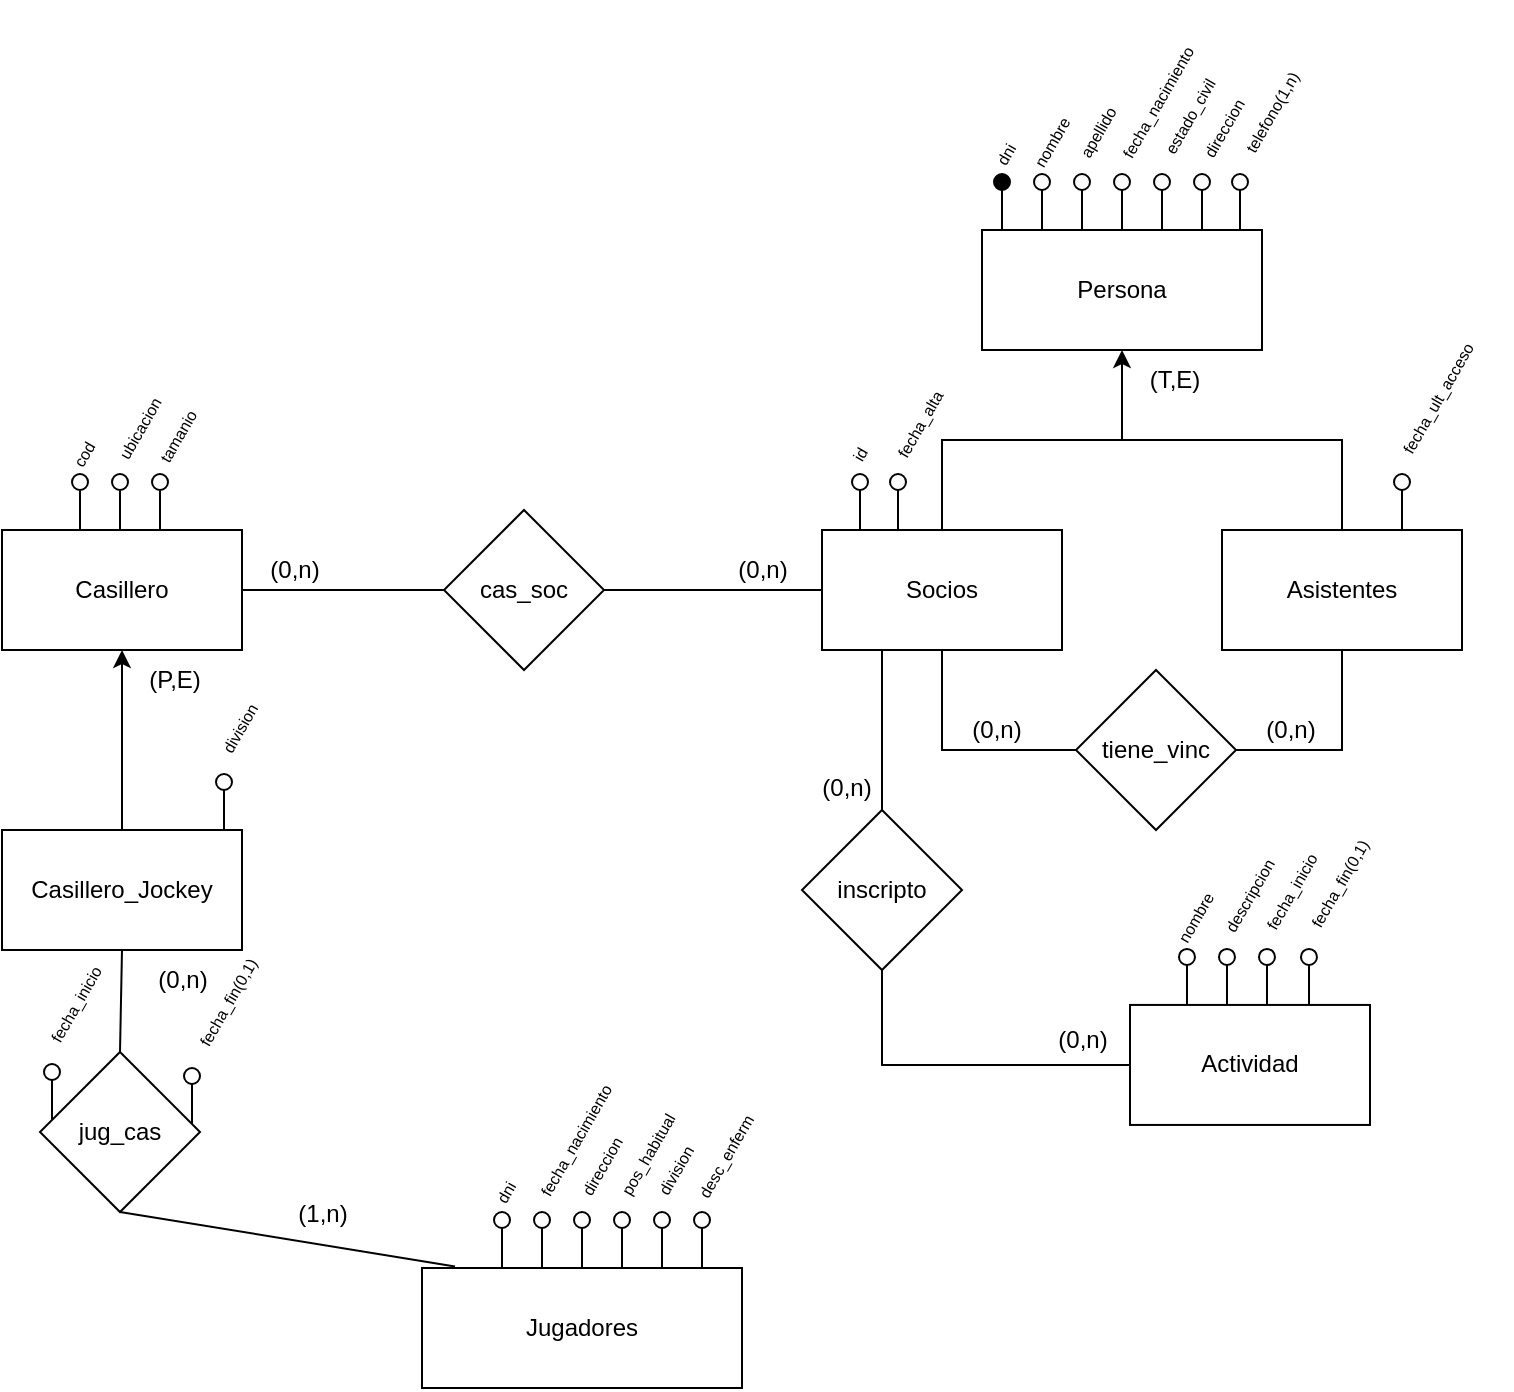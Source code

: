 <mxfile version="26.1.1">
  <diagram name="Page-1" id="zR2J77hOTKXTAiFC28Ge">
    <mxGraphModel dx="1806" dy="531" grid="1" gridSize="10" guides="1" tooltips="1" connect="1" arrows="1" fold="1" page="1" pageScale="1" pageWidth="850" pageHeight="1100" math="0" shadow="0">
      <root>
        <mxCell id="0" />
        <mxCell id="1" parent="0" />
        <mxCell id="EWCJP9FTuBSWdqRKk12x-1" value="Socios" style="rounded=0;whiteSpace=wrap;html=1;" parent="1" vertex="1">
          <mxGeometry x="310" y="570" width="120" height="60" as="geometry" />
        </mxCell>
        <mxCell id="EWCJP9FTuBSWdqRKk12x-2" style="edgeStyle=orthogonalEdgeStyle;rounded=0;orthogonalLoop=1;jettySize=auto;html=1;endArrow=none;startFill=0;" parent="1" source="EWCJP9FTuBSWdqRKk12x-3" edge="1">
          <mxGeometry relative="1" as="geometry">
            <mxPoint x="460" y="520" as="targetPoint" />
            <Array as="points">
              <mxPoint x="570" y="525" />
              <mxPoint x="460" y="525" />
            </Array>
          </mxGeometry>
        </mxCell>
        <mxCell id="EWCJP9FTuBSWdqRKk12x-3" value="Asistentes" style="rounded=0;whiteSpace=wrap;html=1;" parent="1" vertex="1">
          <mxGeometry x="510" y="570" width="120" height="60" as="geometry" />
        </mxCell>
        <mxCell id="EWCJP9FTuBSWdqRKk12x-4" style="edgeStyle=orthogonalEdgeStyle;rounded=0;orthogonalLoop=1;jettySize=auto;html=1;endArrow=none;startFill=1;endFill=1;startArrow=classic;" parent="1" source="EWCJP9FTuBSWdqRKk12x-5" target="EWCJP9FTuBSWdqRKk12x-1" edge="1">
          <mxGeometry relative="1" as="geometry" />
        </mxCell>
        <mxCell id="EWCJP9FTuBSWdqRKk12x-5" value="Persona" style="rounded=0;whiteSpace=wrap;html=1;" parent="1" vertex="1">
          <mxGeometry x="390" y="420" width="140" height="60" as="geometry" />
        </mxCell>
        <mxCell id="EWCJP9FTuBSWdqRKk12x-6" value="(T,E)" style="text;html=1;align=center;verticalAlign=middle;resizable=0;points=[];autosize=1;strokeColor=none;fillColor=none;" parent="1" vertex="1">
          <mxGeometry x="456" y="480" width="60" height="30" as="geometry" />
        </mxCell>
        <mxCell id="EWCJP9FTuBSWdqRKk12x-7" style="edgeStyle=orthogonalEdgeStyle;rounded=0;orthogonalLoop=1;jettySize=auto;html=1;entryX=0.5;entryY=0;entryDx=0;entryDy=0;endArrow=none;startFill=1;startArrow=classic;" parent="1" source="EWCJP9FTuBSWdqRKk12x-8" target="EWCJP9FTuBSWdqRKk12x-12" edge="1">
          <mxGeometry relative="1" as="geometry" />
        </mxCell>
        <mxCell id="EWCJP9FTuBSWdqRKk12x-8" value="Casillero" style="rounded=0;whiteSpace=wrap;html=1;" parent="1" vertex="1">
          <mxGeometry x="-100" y="570" width="120" height="60" as="geometry" />
        </mxCell>
        <mxCell id="EWCJP9FTuBSWdqRKk12x-11" value="Jugadores" style="rounded=0;whiteSpace=wrap;html=1;" parent="1" vertex="1">
          <mxGeometry x="110" y="939" width="160" height="60" as="geometry" />
        </mxCell>
        <mxCell id="EWCJP9FTuBSWdqRKk12x-12" value="Casillero_Jockey" style="rounded=0;whiteSpace=wrap;html=1;" parent="1" vertex="1">
          <mxGeometry x="-100" y="720" width="120" height="60" as="geometry" />
        </mxCell>
        <mxCell id="EWCJP9FTuBSWdqRKk12x-14" value="" style="group" parent="1" vertex="1" connectable="0">
          <mxGeometry x="436" y="392" width="8" height="28" as="geometry" />
        </mxCell>
        <mxCell id="EWCJP9FTuBSWdqRKk12x-15" value="" style="ellipse;whiteSpace=wrap;html=1;aspect=fixed;" parent="EWCJP9FTuBSWdqRKk12x-14" vertex="1">
          <mxGeometry width="8" height="8" as="geometry" />
        </mxCell>
        <mxCell id="EWCJP9FTuBSWdqRKk12x-16" style="edgeStyle=orthogonalEdgeStyle;rounded=0;orthogonalLoop=1;jettySize=auto;html=1;endArrow=none;startFill=0;" parent="EWCJP9FTuBSWdqRKk12x-14" edge="1">
          <mxGeometry relative="1" as="geometry">
            <mxPoint x="4" y="28" as="targetPoint" />
            <mxPoint x="4" y="8" as="sourcePoint" />
          </mxGeometry>
        </mxCell>
        <mxCell id="EWCJP9FTuBSWdqRKk12x-17" value="" style="group" parent="1" vertex="1" connectable="0">
          <mxGeometry x="456" y="392" width="8" height="28" as="geometry" />
        </mxCell>
        <mxCell id="EWCJP9FTuBSWdqRKk12x-18" value="" style="ellipse;whiteSpace=wrap;html=1;aspect=fixed;" parent="EWCJP9FTuBSWdqRKk12x-17" vertex="1">
          <mxGeometry width="8" height="8" as="geometry" />
        </mxCell>
        <mxCell id="EWCJP9FTuBSWdqRKk12x-19" style="edgeStyle=orthogonalEdgeStyle;rounded=0;orthogonalLoop=1;jettySize=auto;html=1;endArrow=none;startFill=0;" parent="EWCJP9FTuBSWdqRKk12x-17" edge="1">
          <mxGeometry relative="1" as="geometry">
            <mxPoint x="4" y="28" as="targetPoint" />
            <mxPoint x="4" y="8" as="sourcePoint" />
          </mxGeometry>
        </mxCell>
        <mxCell id="EWCJP9FTuBSWdqRKk12x-20" value="" style="group" parent="1" vertex="1" connectable="0">
          <mxGeometry x="476" y="392" width="8" height="28" as="geometry" />
        </mxCell>
        <mxCell id="EWCJP9FTuBSWdqRKk12x-21" value="" style="ellipse;whiteSpace=wrap;html=1;aspect=fixed;" parent="EWCJP9FTuBSWdqRKk12x-20" vertex="1">
          <mxGeometry width="8" height="8" as="geometry" />
        </mxCell>
        <mxCell id="EWCJP9FTuBSWdqRKk12x-22" style="edgeStyle=orthogonalEdgeStyle;rounded=0;orthogonalLoop=1;jettySize=auto;html=1;endArrow=none;startFill=0;" parent="EWCJP9FTuBSWdqRKk12x-20" edge="1">
          <mxGeometry relative="1" as="geometry">
            <mxPoint x="4" y="28" as="targetPoint" />
            <mxPoint x="4" y="8" as="sourcePoint" />
          </mxGeometry>
        </mxCell>
        <mxCell id="EWCJP9FTuBSWdqRKk12x-23" value="&lt;font style=&quot;font-size: 8px;&quot;&gt;dni&lt;/font&gt;" style="text;html=1;align=center;verticalAlign=middle;resizable=0;points=[];autosize=1;strokeColor=none;fillColor=none;rotation=-60;" parent="1" vertex="1">
          <mxGeometry x="381" y="367" width="40" height="30" as="geometry" />
        </mxCell>
        <mxCell id="EWCJP9FTuBSWdqRKk12x-24" value="" style="group" parent="1" vertex="1" connectable="0">
          <mxGeometry x="496" y="392" width="8" height="28" as="geometry" />
        </mxCell>
        <mxCell id="EWCJP9FTuBSWdqRKk12x-25" value="" style="ellipse;whiteSpace=wrap;html=1;aspect=fixed;" parent="EWCJP9FTuBSWdqRKk12x-24" vertex="1">
          <mxGeometry width="8" height="8" as="geometry" />
        </mxCell>
        <mxCell id="EWCJP9FTuBSWdqRKk12x-26" style="edgeStyle=orthogonalEdgeStyle;rounded=0;orthogonalLoop=1;jettySize=auto;html=1;endArrow=none;startFill=0;" parent="EWCJP9FTuBSWdqRKk12x-24" edge="1">
          <mxGeometry relative="1" as="geometry">
            <mxPoint x="4" y="28" as="targetPoint" />
            <mxPoint x="4" y="8" as="sourcePoint" />
          </mxGeometry>
        </mxCell>
        <mxCell id="EWCJP9FTuBSWdqRKk12x-27" value="" style="group" parent="1" vertex="1" connectable="0">
          <mxGeometry x="416" y="392" width="8" height="28" as="geometry" />
        </mxCell>
        <mxCell id="EWCJP9FTuBSWdqRKk12x-28" value="" style="ellipse;whiteSpace=wrap;html=1;aspect=fixed;" parent="EWCJP9FTuBSWdqRKk12x-27" vertex="1">
          <mxGeometry width="8" height="8" as="geometry" />
        </mxCell>
        <mxCell id="EWCJP9FTuBSWdqRKk12x-29" style="edgeStyle=orthogonalEdgeStyle;rounded=0;orthogonalLoop=1;jettySize=auto;html=1;endArrow=none;startFill=0;" parent="EWCJP9FTuBSWdqRKk12x-27" edge="1">
          <mxGeometry relative="1" as="geometry">
            <mxPoint x="4" y="28" as="targetPoint" />
            <mxPoint x="4" y="8" as="sourcePoint" />
          </mxGeometry>
        </mxCell>
        <mxCell id="EWCJP9FTuBSWdqRKk12x-30" value="&lt;font style=&quot;font-size: 8px;&quot;&gt;nombre&lt;/font&gt;" style="text;html=1;align=center;verticalAlign=middle;resizable=0;points=[];autosize=1;strokeColor=none;fillColor=none;rotation=-60;" parent="1" vertex="1">
          <mxGeometry x="399" y="361" width="50" height="30" as="geometry" />
        </mxCell>
        <mxCell id="EWCJP9FTuBSWdqRKk12x-31" value="&lt;font style=&quot;font-size: 8px;&quot;&gt;apellido&lt;/font&gt;" style="text;html=1;align=center;verticalAlign=middle;resizable=0;points=[];autosize=1;strokeColor=none;fillColor=none;rotation=-60;" parent="1" vertex="1">
          <mxGeometry x="417" y="356" width="60" height="30" as="geometry" />
        </mxCell>
        <mxCell id="EWCJP9FTuBSWdqRKk12x-32" value="&lt;font style=&quot;font-size: 8px;&quot;&gt;fecha_nacimiento&lt;/font&gt;" style="text;html=1;align=center;verticalAlign=middle;resizable=0;points=[];autosize=1;strokeColor=none;fillColor=none;rotation=-60;" parent="1" vertex="1">
          <mxGeometry x="427" y="341" width="100" height="30" as="geometry" />
        </mxCell>
        <mxCell id="EWCJP9FTuBSWdqRKk12x-33" value="&lt;font style=&quot;font-size: 8px;&quot;&gt;estado_civil&lt;/font&gt;" style="text;html=1;align=center;verticalAlign=middle;resizable=0;points=[];autosize=1;strokeColor=none;fillColor=none;rotation=-60;" parent="1" vertex="1">
          <mxGeometry x="453" y="348" width="80" height="30" as="geometry" />
        </mxCell>
        <mxCell id="EWCJP9FTuBSWdqRKk12x-34" value="&lt;font style=&quot;font-size: 8px;&quot;&gt;direccion&lt;/font&gt;" style="text;html=1;align=center;verticalAlign=middle;resizable=0;points=[];autosize=1;strokeColor=none;fillColor=none;rotation=-60;" parent="1" vertex="1">
          <mxGeometry x="475" y="354" width="70" height="30" as="geometry" />
        </mxCell>
        <mxCell id="EWCJP9FTuBSWdqRKk12x-35" value="" style="ellipse;whiteSpace=wrap;html=1;aspect=fixed;fillColor=light-dark(#000000, #ffffff);" parent="1" vertex="1">
          <mxGeometry x="396" y="392" width="8" height="8" as="geometry" />
        </mxCell>
        <mxCell id="EWCJP9FTuBSWdqRKk12x-36" style="edgeStyle=orthogonalEdgeStyle;rounded=0;orthogonalLoop=1;jettySize=auto;html=1;endArrow=none;startFill=0;strokeColor=default;" parent="1" edge="1">
          <mxGeometry relative="1" as="geometry">
            <mxPoint x="400" y="420" as="targetPoint" />
            <mxPoint x="400" y="400" as="sourcePoint" />
          </mxGeometry>
        </mxCell>
        <mxCell id="EWCJP9FTuBSWdqRKk12x-37" value="" style="ellipse;whiteSpace=wrap;html=1;aspect=fixed;fillColor=default;" parent="1" vertex="1">
          <mxGeometry x="344" y="542" width="8" height="8" as="geometry" />
        </mxCell>
        <mxCell id="EWCJP9FTuBSWdqRKk12x-38" style="edgeStyle=orthogonalEdgeStyle;rounded=0;orthogonalLoop=1;jettySize=auto;html=1;endArrow=none;startFill=0;" parent="1" edge="1">
          <mxGeometry relative="1" as="geometry">
            <mxPoint x="348" y="570" as="targetPoint" />
            <mxPoint x="348" y="550" as="sourcePoint" />
          </mxGeometry>
        </mxCell>
        <mxCell id="EWCJP9FTuBSWdqRKk12x-39" value="&lt;font style=&quot;font-size: 8px;&quot;&gt;fecha_alta&lt;/font&gt;" style="text;html=1;align=center;verticalAlign=middle;resizable=0;points=[];autosize=1;strokeColor=none;fillColor=none;rotation=-60;" parent="1" vertex="1">
          <mxGeometry x="323" y="502" width="70" height="30" as="geometry" />
        </mxCell>
        <mxCell id="EWCJP9FTuBSWdqRKk12x-40" value="" style="ellipse;whiteSpace=wrap;html=1;aspect=fixed;fillColor=default;" parent="1" vertex="1">
          <mxGeometry x="596" y="542" width="8" height="8" as="geometry" />
        </mxCell>
        <mxCell id="EWCJP9FTuBSWdqRKk12x-41" style="edgeStyle=orthogonalEdgeStyle;rounded=0;orthogonalLoop=1;jettySize=auto;html=1;endArrow=none;startFill=0;" parent="1" edge="1">
          <mxGeometry relative="1" as="geometry">
            <mxPoint x="600" y="570" as="targetPoint" />
            <mxPoint x="600" y="550" as="sourcePoint" />
          </mxGeometry>
        </mxCell>
        <mxCell id="EWCJP9FTuBSWdqRKk12x-42" value="&lt;font style=&quot;font-size: 8px;&quot;&gt;fecha_ult_acceso&lt;/font&gt;" style="text;html=1;align=center;verticalAlign=middle;resizable=0;points=[];autosize=1;strokeColor=none;fillColor=none;rotation=-60;" parent="1" vertex="1">
          <mxGeometry x="567" y="489" width="100" height="30" as="geometry" />
        </mxCell>
        <mxCell id="EWCJP9FTuBSWdqRKk12x-43" style="edgeStyle=orthogonalEdgeStyle;rounded=0;orthogonalLoop=1;jettySize=auto;html=1;entryX=0.5;entryY=1;entryDx=0;entryDy=0;endArrow=none;startFill=0;" parent="1" source="EWCJP9FTuBSWdqRKk12x-45" target="EWCJP9FTuBSWdqRKk12x-3" edge="1">
          <mxGeometry relative="1" as="geometry">
            <Array as="points">
              <mxPoint x="570" y="680" />
            </Array>
          </mxGeometry>
        </mxCell>
        <mxCell id="EWCJP9FTuBSWdqRKk12x-44" style="edgeStyle=orthogonalEdgeStyle;rounded=0;orthogonalLoop=1;jettySize=auto;html=1;entryX=0.5;entryY=1;entryDx=0;entryDy=0;endArrow=none;startFill=0;" parent="1" source="EWCJP9FTuBSWdqRKk12x-45" target="EWCJP9FTuBSWdqRKk12x-1" edge="1">
          <mxGeometry relative="1" as="geometry" />
        </mxCell>
        <mxCell id="EWCJP9FTuBSWdqRKk12x-45" value="tiene_vinc" style="rhombus;whiteSpace=wrap;html=1;" parent="1" vertex="1">
          <mxGeometry x="437" y="640" width="80" height="80" as="geometry" />
        </mxCell>
        <mxCell id="EWCJP9FTuBSWdqRKk12x-46" value="(0,n)" style="text;html=1;align=center;verticalAlign=middle;resizable=0;points=[];autosize=1;strokeColor=none;fillColor=none;" parent="1" vertex="1">
          <mxGeometry x="514" y="655" width="60" height="30" as="geometry" />
        </mxCell>
        <mxCell id="EWCJP9FTuBSWdqRKk12x-47" value="(0,n)" style="text;html=1;align=center;verticalAlign=middle;resizable=0;points=[];autosize=1;strokeColor=none;fillColor=none;" parent="1" vertex="1">
          <mxGeometry x="367" y="655" width="60" height="30" as="geometry" />
        </mxCell>
        <mxCell id="EWCJP9FTuBSWdqRKk12x-48" style="edgeStyle=orthogonalEdgeStyle;rounded=0;orthogonalLoop=1;jettySize=auto;html=1;entryX=0;entryY=0.5;entryDx=0;entryDy=0;endArrow=none;startFill=0;" parent="1" source="EWCJP9FTuBSWdqRKk12x-50" target="EWCJP9FTuBSWdqRKk12x-1" edge="1">
          <mxGeometry relative="1" as="geometry" />
        </mxCell>
        <mxCell id="EWCJP9FTuBSWdqRKk12x-49" style="edgeStyle=orthogonalEdgeStyle;rounded=0;orthogonalLoop=1;jettySize=auto;html=1;entryX=1;entryY=0.5;entryDx=0;entryDy=0;endArrow=none;startFill=0;" parent="1" source="EWCJP9FTuBSWdqRKk12x-50" target="EWCJP9FTuBSWdqRKk12x-8" edge="1">
          <mxGeometry relative="1" as="geometry">
            <mxPoint x="60" y="650" as="targetPoint" />
          </mxGeometry>
        </mxCell>
        <mxCell id="EWCJP9FTuBSWdqRKk12x-50" value="cas_soc" style="rhombus;whiteSpace=wrap;html=1;" parent="1" vertex="1">
          <mxGeometry x="121" y="560" width="80" height="80" as="geometry" />
        </mxCell>
        <mxCell id="EWCJP9FTuBSWdqRKk12x-51" value="(0,n)" style="text;html=1;align=center;verticalAlign=middle;resizable=0;points=[];autosize=1;strokeColor=none;fillColor=none;" parent="1" vertex="1">
          <mxGeometry x="250" y="575" width="60" height="30" as="geometry" />
        </mxCell>
        <mxCell id="EWCJP9FTuBSWdqRKk12x-52" value="(0,n)" style="text;html=1;align=center;verticalAlign=middle;resizable=0;points=[];autosize=1;strokeColor=none;fillColor=none;" parent="1" vertex="1">
          <mxGeometry x="16" y="575" width="60" height="30" as="geometry" />
        </mxCell>
        <mxCell id="EWCJP9FTuBSWdqRKk12x-53" value="" style="group" parent="1" vertex="1" connectable="0">
          <mxGeometry x="-25" y="542" width="8" height="28" as="geometry" />
        </mxCell>
        <mxCell id="EWCJP9FTuBSWdqRKk12x-54" value="" style="ellipse;whiteSpace=wrap;html=1;aspect=fixed;" parent="EWCJP9FTuBSWdqRKk12x-53" vertex="1">
          <mxGeometry width="8" height="8" as="geometry" />
        </mxCell>
        <mxCell id="EWCJP9FTuBSWdqRKk12x-55" style="edgeStyle=orthogonalEdgeStyle;rounded=0;orthogonalLoop=1;jettySize=auto;html=1;endArrow=none;startFill=0;" parent="EWCJP9FTuBSWdqRKk12x-53" edge="1">
          <mxGeometry relative="1" as="geometry">
            <mxPoint x="4" y="28" as="targetPoint" />
            <mxPoint x="4" y="8" as="sourcePoint" />
          </mxGeometry>
        </mxCell>
        <mxCell id="EWCJP9FTuBSWdqRKk12x-56" value="&lt;font style=&quot;font-size: 8px;&quot;&gt;cod&lt;/font&gt;" style="text;html=1;align=center;verticalAlign=middle;resizable=0;points=[];autosize=1;strokeColor=none;fillColor=none;rotation=-60;" parent="1" vertex="1">
          <mxGeometry x="-80" y="517" width="40" height="30" as="geometry" />
        </mxCell>
        <mxCell id="EWCJP9FTuBSWdqRKk12x-57" value="" style="group" parent="1" vertex="1" connectable="0">
          <mxGeometry x="-45" y="542" width="8" height="28" as="geometry" />
        </mxCell>
        <mxCell id="EWCJP9FTuBSWdqRKk12x-58" value="" style="ellipse;whiteSpace=wrap;html=1;aspect=fixed;" parent="EWCJP9FTuBSWdqRKk12x-57" vertex="1">
          <mxGeometry width="8" height="8" as="geometry" />
        </mxCell>
        <mxCell id="EWCJP9FTuBSWdqRKk12x-59" style="edgeStyle=orthogonalEdgeStyle;rounded=0;orthogonalLoop=1;jettySize=auto;html=1;endArrow=none;startFill=0;" parent="EWCJP9FTuBSWdqRKk12x-57" edge="1">
          <mxGeometry relative="1" as="geometry">
            <mxPoint x="4" y="28" as="targetPoint" />
            <mxPoint x="4" y="8" as="sourcePoint" />
          </mxGeometry>
        </mxCell>
        <mxCell id="EWCJP9FTuBSWdqRKk12x-60" value="&lt;font style=&quot;font-size: 8px;&quot;&gt;ubicacion&lt;/font&gt;" style="text;html=1;align=center;verticalAlign=middle;resizable=0;points=[];autosize=1;strokeColor=none;fillColor=none;rotation=-60;" parent="1" vertex="1">
          <mxGeometry x="-67" y="504" width="70" height="30" as="geometry" />
        </mxCell>
        <mxCell id="EWCJP9FTuBSWdqRKk12x-61" value="&lt;font style=&quot;font-size: 8px;&quot;&gt;tamanio&lt;/font&gt;" style="text;html=1;align=center;verticalAlign=middle;resizable=0;points=[];autosize=1;strokeColor=none;fillColor=none;rotation=-60;" parent="1" vertex="1">
          <mxGeometry x="-43" y="508" width="60" height="30" as="geometry" />
        </mxCell>
        <mxCell id="EWCJP9FTuBSWdqRKk12x-62" value="" style="ellipse;whiteSpace=wrap;html=1;aspect=fixed;fillColor=light-dark(#FFFFFF,#FFFFFF);" parent="1" vertex="1">
          <mxGeometry x="-65" y="542" width="8" height="8" as="geometry" />
        </mxCell>
        <mxCell id="EWCJP9FTuBSWdqRKk12x-63" style="edgeStyle=orthogonalEdgeStyle;rounded=0;orthogonalLoop=1;jettySize=auto;html=1;endArrow=none;startFill=0;" parent="1" edge="1">
          <mxGeometry relative="1" as="geometry">
            <mxPoint x="-61" y="570" as="targetPoint" />
            <mxPoint x="-61" y="550" as="sourcePoint" />
          </mxGeometry>
        </mxCell>
        <mxCell id="EWCJP9FTuBSWdqRKk12x-64" value="(P,E)" style="text;html=1;align=center;verticalAlign=middle;resizable=0;points=[];autosize=1;strokeColor=none;fillColor=none;" parent="1" vertex="1">
          <mxGeometry x="-44" y="630" width="60" height="30" as="geometry" />
        </mxCell>
        <mxCell id="EWCJP9FTuBSWdqRKk12x-66" value="" style="group" parent="1" vertex="1" connectable="0">
          <mxGeometry x="186" y="911" width="8" height="28" as="geometry" />
        </mxCell>
        <mxCell id="EWCJP9FTuBSWdqRKk12x-67" value="" style="ellipse;whiteSpace=wrap;html=1;aspect=fixed;" parent="EWCJP9FTuBSWdqRKk12x-66" vertex="1">
          <mxGeometry width="8" height="8" as="geometry" />
        </mxCell>
        <mxCell id="EWCJP9FTuBSWdqRKk12x-68" style="edgeStyle=orthogonalEdgeStyle;rounded=0;orthogonalLoop=1;jettySize=auto;html=1;endArrow=none;startFill=0;" parent="EWCJP9FTuBSWdqRKk12x-66" edge="1">
          <mxGeometry relative="1" as="geometry">
            <mxPoint x="4" y="28" as="targetPoint" />
            <mxPoint x="4" y="8" as="sourcePoint" />
          </mxGeometry>
        </mxCell>
        <mxCell id="EWCJP9FTuBSWdqRKk12x-69" value="" style="group" parent="1" vertex="1" connectable="0">
          <mxGeometry x="206" y="911" width="8" height="28" as="geometry" />
        </mxCell>
        <mxCell id="EWCJP9FTuBSWdqRKk12x-70" value="" style="ellipse;whiteSpace=wrap;html=1;aspect=fixed;" parent="EWCJP9FTuBSWdqRKk12x-69" vertex="1">
          <mxGeometry width="8" height="8" as="geometry" />
        </mxCell>
        <mxCell id="EWCJP9FTuBSWdqRKk12x-71" style="edgeStyle=orthogonalEdgeStyle;rounded=0;orthogonalLoop=1;jettySize=auto;html=1;endArrow=none;startFill=0;" parent="EWCJP9FTuBSWdqRKk12x-69" edge="1">
          <mxGeometry relative="1" as="geometry">
            <mxPoint x="4" y="28" as="targetPoint" />
            <mxPoint x="4" y="8" as="sourcePoint" />
          </mxGeometry>
        </mxCell>
        <mxCell id="EWCJP9FTuBSWdqRKk12x-72" value="&lt;font style=&quot;font-size: 8px;&quot;&gt;dni&lt;/font&gt;" style="text;html=1;align=center;verticalAlign=middle;resizable=0;points=[];autosize=1;strokeColor=none;fillColor=none;rotation=-60;" parent="1" vertex="1">
          <mxGeometry x="131" y="886" width="40" height="30" as="geometry" />
        </mxCell>
        <mxCell id="EWCJP9FTuBSWdqRKk12x-73" value="" style="group" parent="1" vertex="1" connectable="0">
          <mxGeometry x="166" y="911" width="8" height="28" as="geometry" />
        </mxCell>
        <mxCell id="EWCJP9FTuBSWdqRKk12x-74" value="" style="ellipse;whiteSpace=wrap;html=1;aspect=fixed;" parent="EWCJP9FTuBSWdqRKk12x-73" vertex="1">
          <mxGeometry width="8" height="8" as="geometry" />
        </mxCell>
        <mxCell id="EWCJP9FTuBSWdqRKk12x-75" style="edgeStyle=orthogonalEdgeStyle;rounded=0;orthogonalLoop=1;jettySize=auto;html=1;endArrow=none;startFill=0;" parent="EWCJP9FTuBSWdqRKk12x-73" edge="1">
          <mxGeometry relative="1" as="geometry">
            <mxPoint x="4" y="28" as="targetPoint" />
            <mxPoint x="4" y="8" as="sourcePoint" />
          </mxGeometry>
        </mxCell>
        <mxCell id="EWCJP9FTuBSWdqRKk12x-76" value="&lt;font style=&quot;font-size: 8px;&quot;&gt;fecha_nacimiento&lt;/font&gt;" style="text;html=1;align=center;verticalAlign=middle;resizable=0;points=[];autosize=1;strokeColor=none;fillColor=none;rotation=-60;" parent="1" vertex="1">
          <mxGeometry x="136" y="860" width="100" height="30" as="geometry" />
        </mxCell>
        <mxCell id="EWCJP9FTuBSWdqRKk12x-77" value="&lt;font style=&quot;font-size: 8px;&quot;&gt;pos_habitual&lt;/font&gt;" style="text;html=1;align=center;verticalAlign=middle;resizable=0;points=[];autosize=1;strokeColor=none;fillColor=none;rotation=-60;" parent="1" vertex="1">
          <mxGeometry x="182" y="867" width="80" height="30" as="geometry" />
        </mxCell>
        <mxCell id="EWCJP9FTuBSWdqRKk12x-78" value="&lt;font style=&quot;font-size: 8px;&quot;&gt;direccion&lt;/font&gt;" style="text;html=1;align=center;verticalAlign=middle;resizable=0;points=[];autosize=1;strokeColor=none;fillColor=none;rotation=-60;" parent="1" vertex="1">
          <mxGeometry x="164" y="873" width="70" height="30" as="geometry" />
        </mxCell>
        <mxCell id="EWCJP9FTuBSWdqRKk12x-79" value="" style="ellipse;whiteSpace=wrap;html=1;aspect=fixed;fillColor=light-dark(#FFFFFF,#FFFFFF);" parent="1" vertex="1">
          <mxGeometry x="146" y="911" width="8" height="8" as="geometry" />
        </mxCell>
        <mxCell id="EWCJP9FTuBSWdqRKk12x-80" style="edgeStyle=orthogonalEdgeStyle;rounded=0;orthogonalLoop=1;jettySize=auto;html=1;endArrow=none;startFill=0;" parent="1" edge="1">
          <mxGeometry relative="1" as="geometry">
            <mxPoint x="150" y="939" as="targetPoint" />
            <mxPoint x="150" y="919" as="sourcePoint" />
          </mxGeometry>
        </mxCell>
        <mxCell id="EWCJP9FTuBSWdqRKk12x-85" value="" style="group" parent="1" vertex="1" connectable="0">
          <mxGeometry x="460.0" y="699.999" width="132.981" height="167.471" as="geometry" />
        </mxCell>
        <mxCell id="EWCJP9FTuBSWdqRKk12x-86" value="Actividad" style="rounded=0;whiteSpace=wrap;html=1;" parent="EWCJP9FTuBSWdqRKk12x-85" vertex="1">
          <mxGeometry x="4" y="107.47" width="120" height="60" as="geometry" />
        </mxCell>
        <mxCell id="EWCJP9FTuBSWdqRKk12x-87" value="" style="group" parent="EWCJP9FTuBSWdqRKk12x-85" vertex="1" connectable="0">
          <mxGeometry x="68.49" y="79.471" width="8" height="28" as="geometry" />
        </mxCell>
        <mxCell id="EWCJP9FTuBSWdqRKk12x-88" value="" style="ellipse;whiteSpace=wrap;html=1;aspect=fixed;" parent="EWCJP9FTuBSWdqRKk12x-87" vertex="1">
          <mxGeometry width="8" height="8" as="geometry" />
        </mxCell>
        <mxCell id="EWCJP9FTuBSWdqRKk12x-89" style="edgeStyle=orthogonalEdgeStyle;rounded=0;orthogonalLoop=1;jettySize=auto;html=1;endArrow=none;startFill=0;" parent="EWCJP9FTuBSWdqRKk12x-87" edge="1">
          <mxGeometry relative="1" as="geometry">
            <mxPoint x="4" y="28" as="targetPoint" />
            <mxPoint x="4" y="8" as="sourcePoint" />
          </mxGeometry>
        </mxCell>
        <mxCell id="EWCJP9FTuBSWdqRKk12x-90" value="&lt;font style=&quot;font-size: 8px;&quot;&gt;nombre&lt;/font&gt;" style="text;html=1;align=center;verticalAlign=middle;resizable=0;points=[];autosize=1;strokeColor=none;fillColor=none;rotation=-60;" parent="EWCJP9FTuBSWdqRKk12x-85" vertex="1">
          <mxGeometry x="11.49" y="48.471" width="50" height="30" as="geometry" />
        </mxCell>
        <mxCell id="EWCJP9FTuBSWdqRKk12x-91" value="" style="group" parent="EWCJP9FTuBSWdqRKk12x-85" vertex="1" connectable="0">
          <mxGeometry x="48.49" y="79.471" width="8" height="28" as="geometry" />
        </mxCell>
        <mxCell id="EWCJP9FTuBSWdqRKk12x-92" value="" style="ellipse;whiteSpace=wrap;html=1;aspect=fixed;" parent="EWCJP9FTuBSWdqRKk12x-91" vertex="1">
          <mxGeometry width="8" height="8" as="geometry" />
        </mxCell>
        <mxCell id="EWCJP9FTuBSWdqRKk12x-93" style="edgeStyle=orthogonalEdgeStyle;rounded=0;orthogonalLoop=1;jettySize=auto;html=1;endArrow=none;startFill=0;" parent="EWCJP9FTuBSWdqRKk12x-91" edge="1">
          <mxGeometry relative="1" as="geometry">
            <mxPoint x="4" y="28" as="targetPoint" />
            <mxPoint x="4" y="8" as="sourcePoint" />
          </mxGeometry>
        </mxCell>
        <mxCell id="EWCJP9FTuBSWdqRKk12x-94" value="&lt;font style=&quot;font-size: 8px;&quot;&gt;descripcion&lt;/font&gt;" style="text;html=1;align=center;verticalAlign=middle;resizable=0;points=[];autosize=1;strokeColor=none;fillColor=none;rotation=-60;" parent="EWCJP9FTuBSWdqRKk12x-85" vertex="1">
          <mxGeometry x="23.49" y="37.471" width="80" height="30" as="geometry" />
        </mxCell>
        <mxCell id="EWCJP9FTuBSWdqRKk12x-95" value="&lt;font style=&quot;font-size: 8px;&quot;&gt;fecha_inicio&lt;/font&gt;" style="text;html=1;align=center;verticalAlign=middle;resizable=0;points=[];autosize=1;strokeColor=none;fillColor=none;rotation=-60;" parent="EWCJP9FTuBSWdqRKk12x-85" vertex="1">
          <mxGeometry x="44.49" y="35.471" width="80" height="30" as="geometry" />
        </mxCell>
        <mxCell id="EWCJP9FTuBSWdqRKk12x-96" value="" style="ellipse;whiteSpace=wrap;html=1;aspect=fixed;fillColor=light-dark(#FFFFFF,#FFFFFF);" parent="EWCJP9FTuBSWdqRKk12x-85" vertex="1">
          <mxGeometry x="28.49" y="79.471" width="8" height="8" as="geometry" />
        </mxCell>
        <mxCell id="EWCJP9FTuBSWdqRKk12x-97" style="edgeStyle=orthogonalEdgeStyle;rounded=0;orthogonalLoop=1;jettySize=auto;html=1;endArrow=none;startFill=0;" parent="EWCJP9FTuBSWdqRKk12x-85" edge="1">
          <mxGeometry relative="1" as="geometry">
            <mxPoint x="32.49" y="107.471" as="targetPoint" />
            <mxPoint x="32.49" y="87.471" as="sourcePoint" />
          </mxGeometry>
        </mxCell>
        <mxCell id="EWCJP9FTuBSWdqRKk12x-98" value="" style="group" parent="EWCJP9FTuBSWdqRKk12x-85" vertex="1" connectable="0">
          <mxGeometry x="89.49" y="79.471" width="8" height="28" as="geometry" />
        </mxCell>
        <mxCell id="EWCJP9FTuBSWdqRKk12x-99" value="" style="ellipse;whiteSpace=wrap;html=1;aspect=fixed;" parent="EWCJP9FTuBSWdqRKk12x-98" vertex="1">
          <mxGeometry width="8" height="8" as="geometry" />
        </mxCell>
        <mxCell id="EWCJP9FTuBSWdqRKk12x-100" style="edgeStyle=orthogonalEdgeStyle;rounded=0;orthogonalLoop=1;jettySize=auto;html=1;endArrow=none;startFill=0;" parent="EWCJP9FTuBSWdqRKk12x-98" edge="1">
          <mxGeometry relative="1" as="geometry">
            <mxPoint x="4" y="28" as="targetPoint" />
            <mxPoint x="4" y="8" as="sourcePoint" />
          </mxGeometry>
        </mxCell>
        <mxCell id="EWCJP9FTuBSWdqRKk12x-101" value="&lt;font style=&quot;font-size: 8px;&quot;&gt;fecha_fin(0,1)&lt;/font&gt;" style="text;html=1;align=center;verticalAlign=middle;resizable=0;points=[];autosize=1;strokeColor=none;fillColor=none;rotation=-60;" parent="EWCJP9FTuBSWdqRKk12x-85" vertex="1">
          <mxGeometry x="63.49" y="31.471" width="90" height="30" as="geometry" />
        </mxCell>
        <mxCell id="EWCJP9FTuBSWdqRKk12x-102" value="" style="endArrow=none;html=1;rounded=0;exitX=0.25;exitY=1;exitDx=0;exitDy=0;entryX=0.5;entryY=0;entryDx=0;entryDy=0;" parent="1" source="EWCJP9FTuBSWdqRKk12x-1" target="EWCJP9FTuBSWdqRKk12x-103" edge="1">
          <mxGeometry width="50" height="50" relative="1" as="geometry">
            <mxPoint x="370" y="530" as="sourcePoint" />
            <mxPoint x="240" y="510" as="targetPoint" />
          </mxGeometry>
        </mxCell>
        <mxCell id="EWCJP9FTuBSWdqRKk12x-103" value="inscripto" style="rhombus;whiteSpace=wrap;html=1;" parent="1" vertex="1">
          <mxGeometry x="300" y="710" width="80" height="80" as="geometry" />
        </mxCell>
        <mxCell id="EWCJP9FTuBSWdqRKk12x-105" value="jug_cas" style="rhombus;whiteSpace=wrap;html=1;" parent="1" vertex="1">
          <mxGeometry x="-81" y="831" width="80" height="80" as="geometry" />
        </mxCell>
        <mxCell id="EWCJP9FTuBSWdqRKk12x-111" value="" style="endArrow=none;html=1;rounded=0;exitX=0.5;exitY=1;exitDx=0;exitDy=0;entryX=0.5;entryY=0;entryDx=0;entryDy=0;" parent="1" source="EWCJP9FTuBSWdqRKk12x-12" target="EWCJP9FTuBSWdqRKk12x-105" edge="1">
          <mxGeometry width="50" height="50" relative="1" as="geometry">
            <mxPoint x="110" y="840" as="sourcePoint" />
            <mxPoint x="160" y="790" as="targetPoint" />
          </mxGeometry>
        </mxCell>
        <mxCell id="EWCJP9FTuBSWdqRKk12x-112" value="" style="endArrow=none;html=1;rounded=0;exitX=0.5;exitY=1;exitDx=0;exitDy=0;entryX=0.103;entryY=-0.013;entryDx=0;entryDy=0;entryPerimeter=0;" parent="1" source="EWCJP9FTuBSWdqRKk12x-105" target="EWCJP9FTuBSWdqRKk12x-11" edge="1">
          <mxGeometry width="50" height="50" relative="1" as="geometry">
            <mxPoint x="110" y="840" as="sourcePoint" />
            <mxPoint x="160" y="790" as="targetPoint" />
          </mxGeometry>
        </mxCell>
        <mxCell id="EWCJP9FTuBSWdqRKk12x-113" value="(0,n)" style="text;html=1;align=center;verticalAlign=middle;resizable=0;points=[];autosize=1;strokeColor=none;fillColor=none;" parent="1" vertex="1">
          <mxGeometry x="-40" y="780" width="60" height="30" as="geometry" />
        </mxCell>
        <mxCell id="EWCJP9FTuBSWdqRKk12x-114" value="(1,n)" style="text;html=1;align=center;verticalAlign=middle;resizable=0;points=[];autosize=1;strokeColor=none;fillColor=none;" parent="1" vertex="1">
          <mxGeometry x="30" y="897" width="60" height="30" as="geometry" />
        </mxCell>
        <mxCell id="EWCJP9FTuBSWdqRKk12x-119" value="(0,n)" style="text;html=1;align=center;verticalAlign=middle;resizable=0;points=[];autosize=1;strokeColor=none;fillColor=none;" parent="1" vertex="1">
          <mxGeometry x="292" y="684" width="60" height="30" as="geometry" />
        </mxCell>
        <mxCell id="EWCJP9FTuBSWdqRKk12x-120" value="(0,n)" style="text;html=1;align=center;verticalAlign=middle;resizable=0;points=[];autosize=1;strokeColor=none;fillColor=none;" parent="1" vertex="1">
          <mxGeometry x="410" y="810" width="60" height="30" as="geometry" />
        </mxCell>
        <mxCell id="EWCJP9FTuBSWdqRKk12x-121" value="" style="ellipse;whiteSpace=wrap;html=1;aspect=fixed;fillColor=default;" parent="1" vertex="1">
          <mxGeometry x="325" y="542" width="8" height="8" as="geometry" />
        </mxCell>
        <mxCell id="EWCJP9FTuBSWdqRKk12x-122" style="edgeStyle=orthogonalEdgeStyle;rounded=0;orthogonalLoop=1;jettySize=auto;html=1;endArrow=none;startFill=0;" parent="1" edge="1">
          <mxGeometry relative="1" as="geometry">
            <mxPoint x="329" y="570" as="targetPoint" />
            <mxPoint x="329" y="550" as="sourcePoint" />
          </mxGeometry>
        </mxCell>
        <mxCell id="EWCJP9FTuBSWdqRKk12x-123" value="&lt;font style=&quot;font-size: 8px;&quot;&gt;id&lt;/font&gt;" style="text;html=1;align=center;verticalAlign=middle;resizable=0;points=[];autosize=1;strokeColor=none;fillColor=none;rotation=-60;" parent="1" vertex="1">
          <mxGeometry x="313" y="517" width="30" height="30" as="geometry" />
        </mxCell>
        <mxCell id="EWCJP9FTuBSWdqRKk12x-124" style="edgeStyle=orthogonalEdgeStyle;rounded=0;orthogonalLoop=1;jettySize=auto;html=1;entryX=0.5;entryY=1;entryDx=0;entryDy=0;endArrow=none;startFill=0;exitX=0;exitY=0.5;exitDx=0;exitDy=0;" parent="1" source="EWCJP9FTuBSWdqRKk12x-86" target="EWCJP9FTuBSWdqRKk12x-103" edge="1">
          <mxGeometry relative="1" as="geometry">
            <mxPoint x="540" y="830" as="sourcePoint" />
          </mxGeometry>
        </mxCell>
        <mxCell id="EWCJP9FTuBSWdqRKk12x-125" value="" style="group" parent="1" vertex="1" connectable="0">
          <mxGeometry x="515" y="392" width="8" height="28" as="geometry" />
        </mxCell>
        <mxCell id="EWCJP9FTuBSWdqRKk12x-126" value="" style="ellipse;whiteSpace=wrap;html=1;aspect=fixed;" parent="EWCJP9FTuBSWdqRKk12x-125" vertex="1">
          <mxGeometry width="8" height="8" as="geometry" />
        </mxCell>
        <mxCell id="EWCJP9FTuBSWdqRKk12x-127" style="edgeStyle=orthogonalEdgeStyle;rounded=0;orthogonalLoop=1;jettySize=auto;html=1;endArrow=none;startFill=0;" parent="EWCJP9FTuBSWdqRKk12x-125" edge="1">
          <mxGeometry relative="1" as="geometry">
            <mxPoint x="4" y="28" as="targetPoint" />
            <mxPoint x="4" y="8" as="sourcePoint" />
          </mxGeometry>
        </mxCell>
        <mxCell id="EWCJP9FTuBSWdqRKk12x-128" value="&lt;font style=&quot;font-size: 8px;&quot;&gt;telefono(1,n)&lt;/font&gt;" style="text;html=1;align=center;verticalAlign=middle;resizable=0;points=[];autosize=1;strokeColor=none;fillColor=none;rotation=-60;" parent="1" vertex="1">
          <mxGeometry x="489" y="346" width="90" height="30" as="geometry" />
        </mxCell>
        <mxCell id="EWCJP9FTuBSWdqRKk12x-129" value="" style="group" parent="1" vertex="1" connectable="0">
          <mxGeometry x="-79" y="837" width="8" height="28" as="geometry" />
        </mxCell>
        <mxCell id="EWCJP9FTuBSWdqRKk12x-130" value="" style="ellipse;whiteSpace=wrap;html=1;aspect=fixed;" parent="EWCJP9FTuBSWdqRKk12x-129" vertex="1">
          <mxGeometry width="8" height="8" as="geometry" />
        </mxCell>
        <mxCell id="EWCJP9FTuBSWdqRKk12x-131" style="edgeStyle=orthogonalEdgeStyle;rounded=0;orthogonalLoop=1;jettySize=auto;html=1;endArrow=none;startFill=0;" parent="EWCJP9FTuBSWdqRKk12x-129" edge="1">
          <mxGeometry relative="1" as="geometry">
            <mxPoint x="4" y="28" as="targetPoint" />
            <mxPoint x="4" y="8" as="sourcePoint" />
          </mxGeometry>
        </mxCell>
        <mxCell id="EWCJP9FTuBSWdqRKk12x-132" value="" style="group" parent="1" vertex="1" connectable="0">
          <mxGeometry x="-9" y="839" width="8" height="28" as="geometry" />
        </mxCell>
        <mxCell id="EWCJP9FTuBSWdqRKk12x-133" value="" style="ellipse;whiteSpace=wrap;html=1;aspect=fixed;" parent="EWCJP9FTuBSWdqRKk12x-132" vertex="1">
          <mxGeometry width="8" height="8" as="geometry" />
        </mxCell>
        <mxCell id="EWCJP9FTuBSWdqRKk12x-134" style="edgeStyle=orthogonalEdgeStyle;rounded=0;orthogonalLoop=1;jettySize=auto;html=1;endArrow=none;startFill=0;" parent="EWCJP9FTuBSWdqRKk12x-132" edge="1">
          <mxGeometry relative="1" as="geometry">
            <mxPoint x="4" y="28" as="targetPoint" />
            <mxPoint x="4" y="8" as="sourcePoint" />
          </mxGeometry>
        </mxCell>
        <mxCell id="EWCJP9FTuBSWdqRKk12x-138" value="&lt;font style=&quot;font-size: 8px;&quot;&gt;fecha_fin(0,1)&lt;/font&gt;" style="text;html=1;align=center;verticalAlign=middle;resizable=0;points=[];autosize=1;strokeColor=none;fillColor=none;rotation=-60;" parent="1" vertex="1">
          <mxGeometry x="-33" y="791" width="90" height="30" as="geometry" />
        </mxCell>
        <mxCell id="EWCJP9FTuBSWdqRKk12x-139" value="&lt;font style=&quot;font-size: 8px;&quot;&gt;fecha_inicio&lt;/font&gt;" style="text;html=1;align=center;verticalAlign=middle;resizable=0;points=[];autosize=1;strokeColor=none;fillColor=none;rotation=-60;" parent="1" vertex="1">
          <mxGeometry x="-104" y="792" width="80" height="30" as="geometry" />
        </mxCell>
        <mxCell id="EWCJP9FTuBSWdqRKk12x-143" value="" style="group" parent="1" vertex="1" connectable="0">
          <mxGeometry x="7" y="692" width="8" height="28" as="geometry" />
        </mxCell>
        <mxCell id="EWCJP9FTuBSWdqRKk12x-144" value="" style="ellipse;whiteSpace=wrap;html=1;aspect=fixed;" parent="EWCJP9FTuBSWdqRKk12x-143" vertex="1">
          <mxGeometry width="8" height="8" as="geometry" />
        </mxCell>
        <mxCell id="EWCJP9FTuBSWdqRKk12x-145" style="edgeStyle=orthogonalEdgeStyle;rounded=0;orthogonalLoop=1;jettySize=auto;html=1;endArrow=none;startFill=0;" parent="EWCJP9FTuBSWdqRKk12x-143" edge="1">
          <mxGeometry relative="1" as="geometry">
            <mxPoint x="4" y="28" as="targetPoint" />
            <mxPoint x="4" y="8" as="sourcePoint" />
          </mxGeometry>
        </mxCell>
        <mxCell id="EWCJP9FTuBSWdqRKk12x-146" value="&lt;font style=&quot;font-size: 8px;&quot;&gt;division&lt;/font&gt;" style="text;html=1;align=center;verticalAlign=middle;resizable=0;points=[];autosize=1;strokeColor=none;fillColor=none;rotation=-60;" parent="1" vertex="1">
          <mxGeometry x="-12" y="654" width="60" height="30" as="geometry" />
        </mxCell>
        <mxCell id="EWCJP9FTuBSWdqRKk12x-148" value="" style="group" parent="1" vertex="1" connectable="0">
          <mxGeometry x="226" y="911" width="8" height="28" as="geometry" />
        </mxCell>
        <mxCell id="EWCJP9FTuBSWdqRKk12x-149" value="" style="ellipse;whiteSpace=wrap;html=1;aspect=fixed;" parent="EWCJP9FTuBSWdqRKk12x-148" vertex="1">
          <mxGeometry width="8" height="8" as="geometry" />
        </mxCell>
        <mxCell id="EWCJP9FTuBSWdqRKk12x-150" style="edgeStyle=orthogonalEdgeStyle;rounded=0;orthogonalLoop=1;jettySize=auto;html=1;endArrow=none;startFill=0;" parent="EWCJP9FTuBSWdqRKk12x-148" edge="1">
          <mxGeometry relative="1" as="geometry">
            <mxPoint x="4" y="28" as="targetPoint" />
            <mxPoint x="4" y="8" as="sourcePoint" />
          </mxGeometry>
        </mxCell>
        <mxCell id="EWCJP9FTuBSWdqRKk12x-151" value="&lt;font style=&quot;font-size: 8px;&quot;&gt;division&lt;/font&gt;" style="text;html=1;align=center;verticalAlign=middle;resizable=0;points=[];autosize=1;strokeColor=none;fillColor=none;rotation=-60;" parent="1" vertex="1">
          <mxGeometry x="206" y="875" width="60" height="30" as="geometry" />
        </mxCell>
        <mxCell id="EWCJP9FTuBSWdqRKk12x-152" value="" style="group" parent="1" vertex="1" connectable="0">
          <mxGeometry x="246" y="911" width="8" height="28" as="geometry" />
        </mxCell>
        <mxCell id="EWCJP9FTuBSWdqRKk12x-153" value="" style="ellipse;whiteSpace=wrap;html=1;aspect=fixed;" parent="EWCJP9FTuBSWdqRKk12x-152" vertex="1">
          <mxGeometry width="8" height="8" as="geometry" />
        </mxCell>
        <mxCell id="EWCJP9FTuBSWdqRKk12x-154" style="edgeStyle=orthogonalEdgeStyle;rounded=0;orthogonalLoop=1;jettySize=auto;html=1;endArrow=none;startFill=0;" parent="EWCJP9FTuBSWdqRKk12x-152" edge="1">
          <mxGeometry relative="1" as="geometry">
            <mxPoint x="4" y="28" as="targetPoint" />
            <mxPoint x="4" y="8" as="sourcePoint" />
          </mxGeometry>
        </mxCell>
        <mxCell id="EWCJP9FTuBSWdqRKk12x-157" value="&lt;font style=&quot;font-size: 8px;&quot;&gt;desc_enferm&lt;/font&gt;" style="text;html=1;align=center;verticalAlign=middle;resizable=0;points=[];autosize=1;strokeColor=none;fillColor=none;rotation=-60;" parent="1" vertex="1">
          <mxGeometry x="221" y="868" width="80" height="30" as="geometry" />
        </mxCell>
      </root>
    </mxGraphModel>
  </diagram>
</mxfile>
